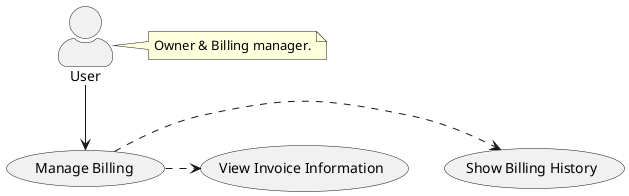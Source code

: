 @startuml

skinparam actorStyle awesome
"User" as User
( Manage Billing) as ManageBilling
(Show Billing History) as ShowBillingHistory
(View Invoice Information) as ViewInvoiceInformation

User --> ManageBilling
(ManageBilling) .> ShowBillingHistory 
(ManageBilling) .> ViewInvoiceInformation 
note right of User:   Owner & Billing manager.



@enduml
